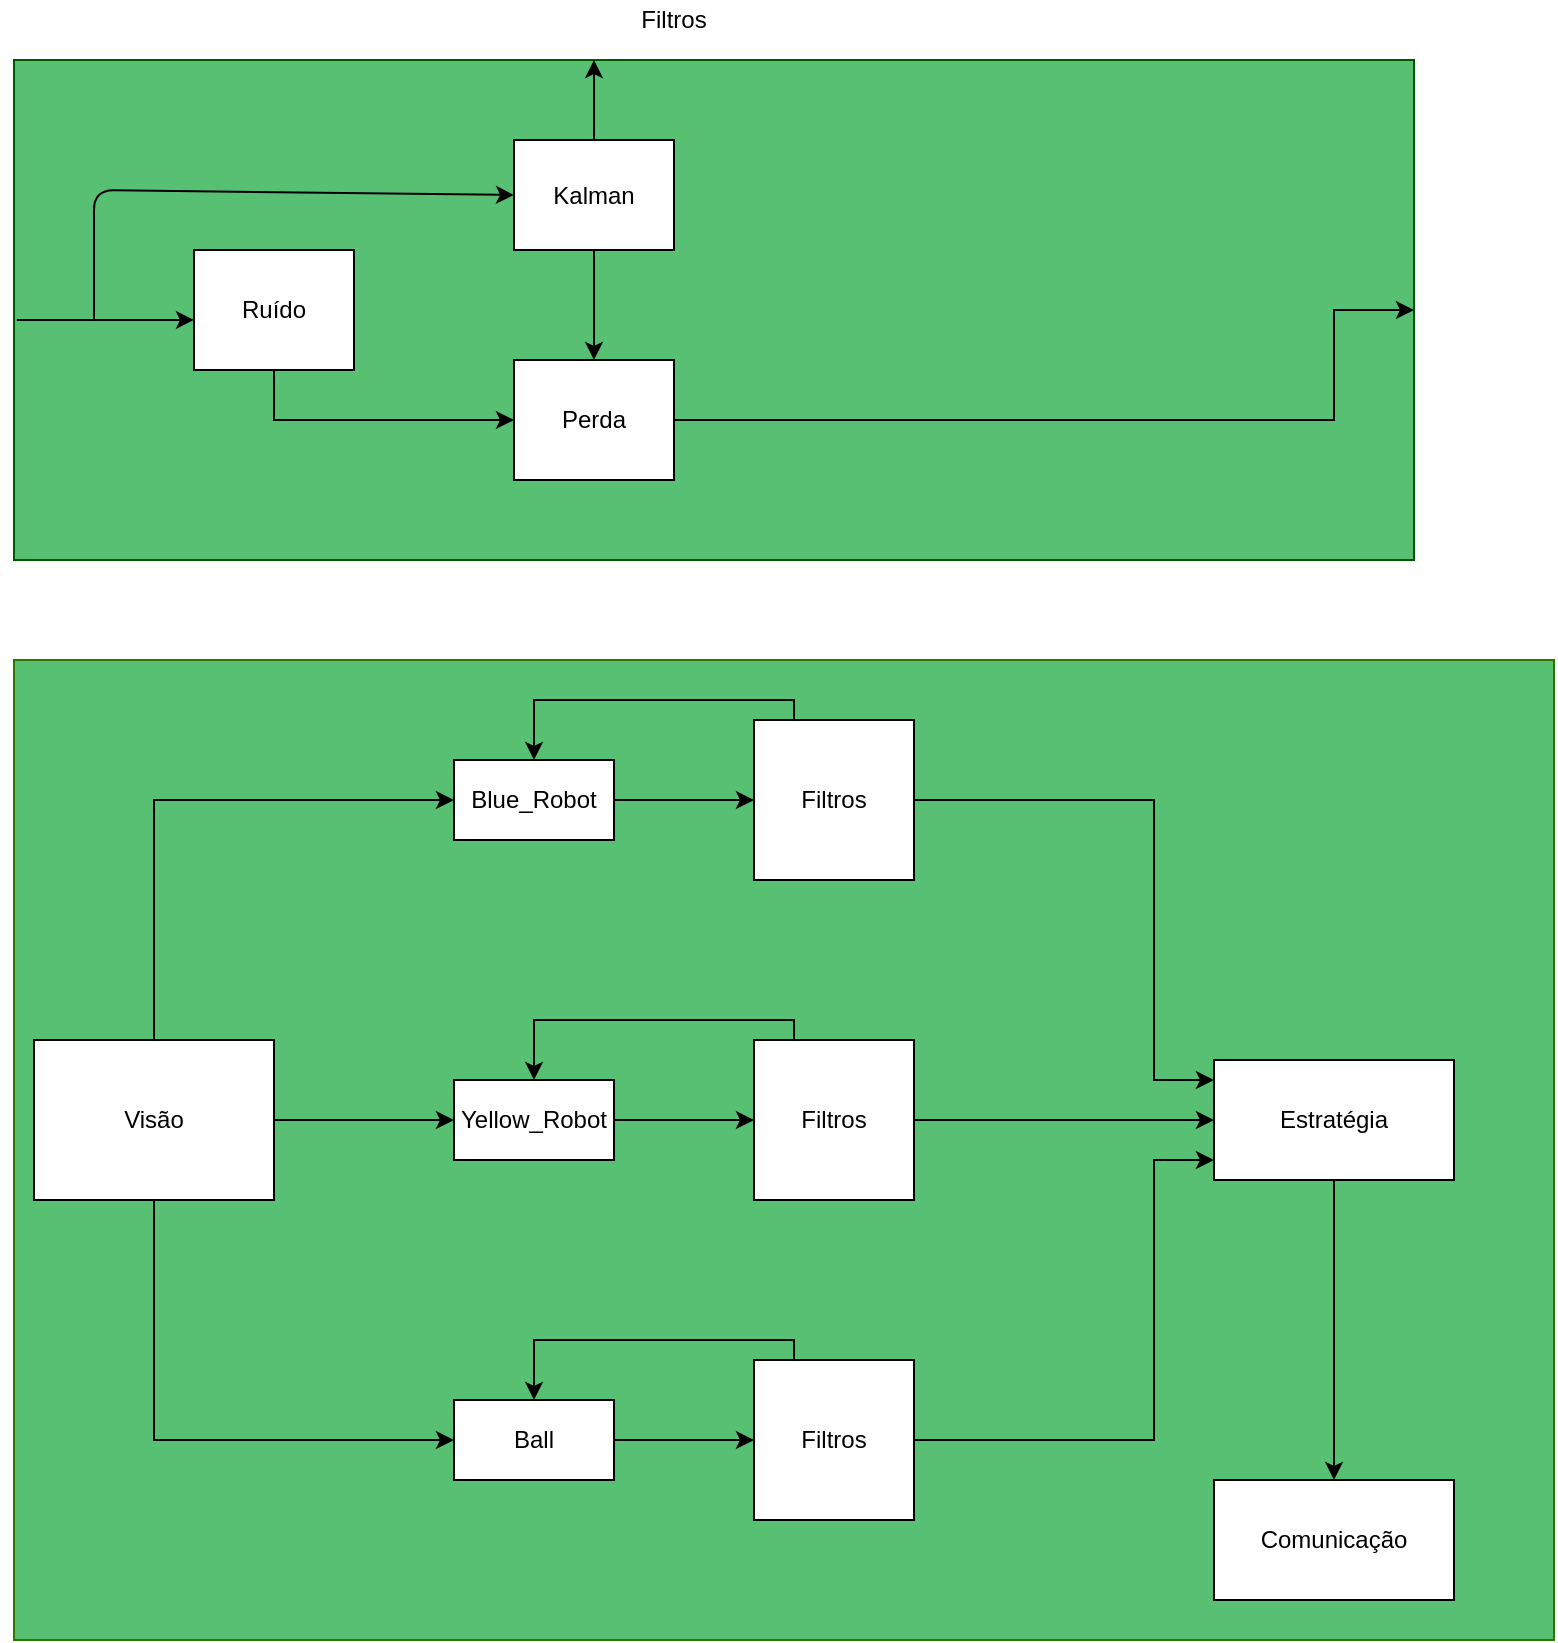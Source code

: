 <mxfile version="12.2.4" type="google" pages="1"><diagram id="XS3IhqrqoOMWlnHLFTYE" name="Page-1"><mxGraphModel dx="1341" dy="792" grid="1" gridSize="10" guides="1" tooltips="1" connect="1" arrows="1" fold="1" page="1" pageScale="1" pageWidth="850" pageHeight="1100" math="0" shadow="0"><root><mxCell id="0"/><mxCell id="1" parent="0"/><mxCell id="LEBBxM0EFkv6Cq4laz5n-5" value="" style="rounded=0;whiteSpace=wrap;html=1;fillColor=#58C072;strokeColor=#005700;fontColor=#ffffff;" vertex="1" parent="1"><mxGeometry x="40" y="70" width="700" height="250" as="geometry"/></mxCell><mxCell id="LEBBxM0EFkv6Cq4laz5n-7" value="Filtros" style="text;html=1;strokeColor=none;fillColor=none;align=center;verticalAlign=middle;whiteSpace=wrap;rounded=0;" vertex="1" parent="1"><mxGeometry x="350" y="40" width="40" height="20" as="geometry"/></mxCell><mxCell id="LEBBxM0EFkv6Cq4laz5n-22" style="edgeStyle=orthogonalEdgeStyle;rounded=0;orthogonalLoop=1;jettySize=auto;html=1;" edge="1" parent="1" source="LEBBxM0EFkv6Cq4laz5n-9" target="LEBBxM0EFkv6Cq4laz5n-13"><mxGeometry relative="1" as="geometry"><Array as="points"><mxPoint x="170" y="250"/></Array></mxGeometry></mxCell><mxCell id="LEBBxM0EFkv6Cq4laz5n-9" value="Ruído" style="rounded=0;whiteSpace=wrap;html=1;" vertex="1" parent="1"><mxGeometry x="130" y="165" width="80" height="60" as="geometry"/></mxCell><mxCell id="LEBBxM0EFkv6Cq4laz5n-12" value="" style="endArrow=classic;html=1;exitX=0.002;exitY=0.52;exitDx=0;exitDy=0;entryX=0;entryY=0.583;entryDx=0;entryDy=0;exitPerimeter=0;entryPerimeter=0;" edge="1" parent="1" source="LEBBxM0EFkv6Cq4laz5n-5" target="LEBBxM0EFkv6Cq4laz5n-9"><mxGeometry width="50" height="50" relative="1" as="geometry"><mxPoint x="50" y="230" as="sourcePoint"/><mxPoint x="100" y="180" as="targetPoint"/><Array as="points"><mxPoint x="60" y="200"/><mxPoint x="110" y="200"/></Array></mxGeometry></mxCell><mxCell id="LEBBxM0EFkv6Cq4laz5n-24" style="edgeStyle=orthogonalEdgeStyle;rounded=0;orthogonalLoop=1;jettySize=auto;html=1;entryX=1;entryY=0.5;entryDx=0;entryDy=0;" edge="1" parent="1" source="LEBBxM0EFkv6Cq4laz5n-13" target="LEBBxM0EFkv6Cq4laz5n-5"><mxGeometry relative="1" as="geometry"><Array as="points"><mxPoint x="700" y="250"/><mxPoint x="700" y="195"/></Array></mxGeometry></mxCell><mxCell id="LEBBxM0EFkv6Cq4laz5n-13" value="Perda" style="rounded=0;whiteSpace=wrap;html=1;" vertex="1" parent="1"><mxGeometry x="290" y="220" width="80" height="60" as="geometry"/></mxCell><mxCell id="LEBBxM0EFkv6Cq4laz5n-21" style="edgeStyle=orthogonalEdgeStyle;rounded=0;orthogonalLoop=1;jettySize=auto;html=1;" edge="1" parent="1" source="LEBBxM0EFkv6Cq4laz5n-14" target="LEBBxM0EFkv6Cq4laz5n-5"><mxGeometry relative="1" as="geometry"><Array as="points"><mxPoint x="320" y="80"/><mxPoint x="320" y="80"/></Array></mxGeometry></mxCell><mxCell id="LEBBxM0EFkv6Cq4laz5n-23" value="" style="edgeStyle=orthogonalEdgeStyle;rounded=0;orthogonalLoop=1;jettySize=auto;html=1;" edge="1" parent="1" source="LEBBxM0EFkv6Cq4laz5n-14" target="LEBBxM0EFkv6Cq4laz5n-13"><mxGeometry relative="1" as="geometry"/></mxCell><mxCell id="LEBBxM0EFkv6Cq4laz5n-14" value="Kalman" style="rounded=0;whiteSpace=wrap;html=1;" vertex="1" parent="1"><mxGeometry x="290" y="110" width="80" height="55" as="geometry"/></mxCell><mxCell id="LEBBxM0EFkv6Cq4laz5n-16" value="" style="endArrow=classic;html=1;entryX=0;entryY=0.5;entryDx=0;entryDy=0;" edge="1" parent="1" target="LEBBxM0EFkv6Cq4laz5n-14"><mxGeometry width="50" height="50" relative="1" as="geometry"><mxPoint x="80" y="200" as="sourcePoint"/><mxPoint x="120" y="130" as="targetPoint"/><Array as="points"><mxPoint x="80" y="135"/></Array></mxGeometry></mxCell><mxCell id="LEBBxM0EFkv6Cq4laz5n-27" value="" style="rounded=0;whiteSpace=wrap;html=1;fillColor=#58C072;strokeColor=#2D7600;fontColor=#ffffff;" vertex="1" parent="1"><mxGeometry x="40" y="370" width="770" height="490" as="geometry"/></mxCell><mxCell id="LEBBxM0EFkv6Cq4laz5n-28" style="edgeStyle=orthogonalEdgeStyle;rounded=0;orthogonalLoop=1;jettySize=auto;html=1;entryX=1;entryY=0.833;entryDx=0;entryDy=0;entryPerimeter=0;" edge="1" parent="1" source="LEBBxM0EFkv6Cq4laz5n-36" target="LEBBxM0EFkv6Cq4laz5n-48"><mxGeometry relative="1" as="geometry"><mxPoint x="630" y="585" as="targetPoint"/><Array as="points"><mxPoint x="610" y="440"/><mxPoint x="610" y="580"/></Array></mxGeometry></mxCell><mxCell id="LEBBxM0EFkv6Cq4laz5n-29" style="edgeStyle=orthogonalEdgeStyle;rounded=0;orthogonalLoop=1;jettySize=auto;html=1;entryX=0;entryY=0.5;entryDx=0;entryDy=0;" edge="1" parent="1" source="LEBBxM0EFkv6Cq4laz5n-38" target="LEBBxM0EFkv6Cq4laz5n-32"><mxGeometry relative="1" as="geometry"><Array as="points"><mxPoint x="110" y="440"/></Array></mxGeometry></mxCell><mxCell id="LEBBxM0EFkv6Cq4laz5n-30" style="edgeStyle=orthogonalEdgeStyle;rounded=0;orthogonalLoop=1;jettySize=auto;html=1;exitX=1;exitY=0.5;exitDx=0;exitDy=0;entryX=0;entryY=0.5;entryDx=0;entryDy=0;" edge="1" parent="1" source="LEBBxM0EFkv6Cq4laz5n-38" target="LEBBxM0EFkv6Cq4laz5n-34"><mxGeometry relative="1" as="geometry"/></mxCell><mxCell id="LEBBxM0EFkv6Cq4laz5n-31" style="edgeStyle=orthogonalEdgeStyle;rounded=0;orthogonalLoop=1;jettySize=auto;html=1;entryX=0;entryY=0.5;entryDx=0;entryDy=0;entryPerimeter=0;" edge="1" parent="1" source="LEBBxM0EFkv6Cq4laz5n-32" target="LEBBxM0EFkv6Cq4laz5n-36"><mxGeometry relative="1" as="geometry"><mxPoint x="400" y="440" as="targetPoint"/></mxGeometry></mxCell><mxCell id="LEBBxM0EFkv6Cq4laz5n-32" value="Blue_Robot" style="rounded=0;whiteSpace=wrap;html=1;" vertex="1" parent="1"><mxGeometry x="260" y="420" width="80" height="40" as="geometry"/></mxCell><mxCell id="LEBBxM0EFkv6Cq4laz5n-33" style="edgeStyle=orthogonalEdgeStyle;rounded=0;orthogonalLoop=1;jettySize=auto;html=1;entryX=0;entryY=0.5;entryDx=0;entryDy=0;" edge="1" parent="1" source="LEBBxM0EFkv6Cq4laz5n-34" target="LEBBxM0EFkv6Cq4laz5n-43"><mxGeometry relative="1" as="geometry"/></mxCell><mxCell id="LEBBxM0EFkv6Cq4laz5n-34" value="Yellow_Robot" style="rounded=0;whiteSpace=wrap;html=1;" vertex="1" parent="1"><mxGeometry x="260" y="580" width="80" height="40" as="geometry"/></mxCell><mxCell id="LEBBxM0EFkv6Cq4laz5n-35" style="edgeStyle=orthogonalEdgeStyle;rounded=0;orthogonalLoop=1;jettySize=auto;html=1;entryX=0.5;entryY=0;entryDx=0;entryDy=0;" edge="1" parent="1" source="LEBBxM0EFkv6Cq4laz5n-36" target="LEBBxM0EFkv6Cq4laz5n-32"><mxGeometry relative="1" as="geometry"><mxPoint x="450" y="320" as="targetPoint"/><Array as="points"><mxPoint x="430" y="390"/><mxPoint x="300" y="390"/></Array></mxGeometry></mxCell><mxCell id="LEBBxM0EFkv6Cq4laz5n-36" value="Filtros" style="whiteSpace=wrap;html=1;aspect=fixed;" vertex="1" parent="1"><mxGeometry x="410" y="400" width="80" height="80" as="geometry"/></mxCell><mxCell id="LEBBxM0EFkv6Cq4laz5n-37" style="edgeStyle=orthogonalEdgeStyle;rounded=0;orthogonalLoop=1;jettySize=auto;html=1;entryX=0;entryY=0.5;entryDx=0;entryDy=0;" edge="1" parent="1" source="LEBBxM0EFkv6Cq4laz5n-38" target="LEBBxM0EFkv6Cq4laz5n-40"><mxGeometry relative="1" as="geometry"><mxPoint x="110" y="800" as="targetPoint"/><Array as="points"><mxPoint x="110" y="760"/></Array></mxGeometry></mxCell><mxCell id="LEBBxM0EFkv6Cq4laz5n-38" value="Visão" style="rounded=0;whiteSpace=wrap;html=1;" vertex="1" parent="1"><mxGeometry x="50" y="560" width="120" height="80" as="geometry"/></mxCell><mxCell id="LEBBxM0EFkv6Cq4laz5n-39" style="edgeStyle=orthogonalEdgeStyle;rounded=0;orthogonalLoop=1;jettySize=auto;html=1;entryX=0;entryY=0.5;entryDx=0;entryDy=0;" edge="1" parent="1" source="LEBBxM0EFkv6Cq4laz5n-40" target="LEBBxM0EFkv6Cq4laz5n-46"><mxGeometry relative="1" as="geometry"/></mxCell><mxCell id="LEBBxM0EFkv6Cq4laz5n-40" value="Ball" style="rounded=0;whiteSpace=wrap;html=1;" vertex="1" parent="1"><mxGeometry x="260" y="740" width="80" height="40" as="geometry"/></mxCell><mxCell id="LEBBxM0EFkv6Cq4laz5n-41" style="edgeStyle=orthogonalEdgeStyle;rounded=0;orthogonalLoop=1;jettySize=auto;html=1;entryX=1;entryY=0.5;entryDx=0;entryDy=0;" edge="1" parent="1" source="LEBBxM0EFkv6Cq4laz5n-43" target="LEBBxM0EFkv6Cq4laz5n-48"><mxGeometry relative="1" as="geometry"/></mxCell><mxCell id="LEBBxM0EFkv6Cq4laz5n-42" style="edgeStyle=orthogonalEdgeStyle;rounded=0;orthogonalLoop=1;jettySize=auto;html=1;exitX=0.25;exitY=0;exitDx=0;exitDy=0;entryX=0.5;entryY=0;entryDx=0;entryDy=0;" edge="1" parent="1" source="LEBBxM0EFkv6Cq4laz5n-43" target="LEBBxM0EFkv6Cq4laz5n-34"><mxGeometry relative="1" as="geometry"><Array as="points"><mxPoint x="430" y="550"/><mxPoint x="300" y="550"/></Array></mxGeometry></mxCell><mxCell id="LEBBxM0EFkv6Cq4laz5n-43" value="Filtros" style="whiteSpace=wrap;html=1;aspect=fixed;" vertex="1" parent="1"><mxGeometry x="410" y="560" width="80" height="80" as="geometry"/></mxCell><mxCell id="LEBBxM0EFkv6Cq4laz5n-44" style="edgeStyle=orthogonalEdgeStyle;rounded=0;orthogonalLoop=1;jettySize=auto;html=1;" edge="1" parent="1" source="LEBBxM0EFkv6Cq4laz5n-46"><mxGeometry relative="1" as="geometry"><mxPoint x="640" y="620" as="targetPoint"/><Array as="points"><mxPoint x="610" y="760"/><mxPoint x="610" y="620"/></Array></mxGeometry></mxCell><mxCell id="LEBBxM0EFkv6Cq4laz5n-45" style="edgeStyle=orthogonalEdgeStyle;rounded=0;orthogonalLoop=1;jettySize=auto;html=1;exitX=0.25;exitY=0;exitDx=0;exitDy=0;entryX=0.5;entryY=0;entryDx=0;entryDy=0;" edge="1" parent="1" source="LEBBxM0EFkv6Cq4laz5n-46" target="LEBBxM0EFkv6Cq4laz5n-40"><mxGeometry relative="1" as="geometry"><Array as="points"><mxPoint x="430" y="710"/><mxPoint x="300" y="710"/></Array></mxGeometry></mxCell><mxCell id="LEBBxM0EFkv6Cq4laz5n-46" value="Filtros" style="whiteSpace=wrap;html=1;aspect=fixed;" vertex="1" parent="1"><mxGeometry x="410" y="720" width="80" height="80" as="geometry"/></mxCell><mxCell id="LEBBxM0EFkv6Cq4laz5n-47" style="edgeStyle=orthogonalEdgeStyle;rounded=0;orthogonalLoop=1;jettySize=auto;html=1;" edge="1" parent="1" source="LEBBxM0EFkv6Cq4laz5n-48"><mxGeometry relative="1" as="geometry"><mxPoint x="700" y="780" as="targetPoint"/></mxGeometry></mxCell><mxCell id="LEBBxM0EFkv6Cq4laz5n-48" value="Estratégia" style="rounded=0;whiteSpace=wrap;html=1;direction=west;" vertex="1" parent="1"><mxGeometry x="640" y="570" width="120" height="60" as="geometry"/></mxCell><mxCell id="LEBBxM0EFkv6Cq4laz5n-49" value="Comunicação" style="rounded=0;whiteSpace=wrap;html=1;" vertex="1" parent="1"><mxGeometry x="640" y="780" width="120" height="60" as="geometry"/></mxCell></root></mxGraphModel></diagram></mxfile>